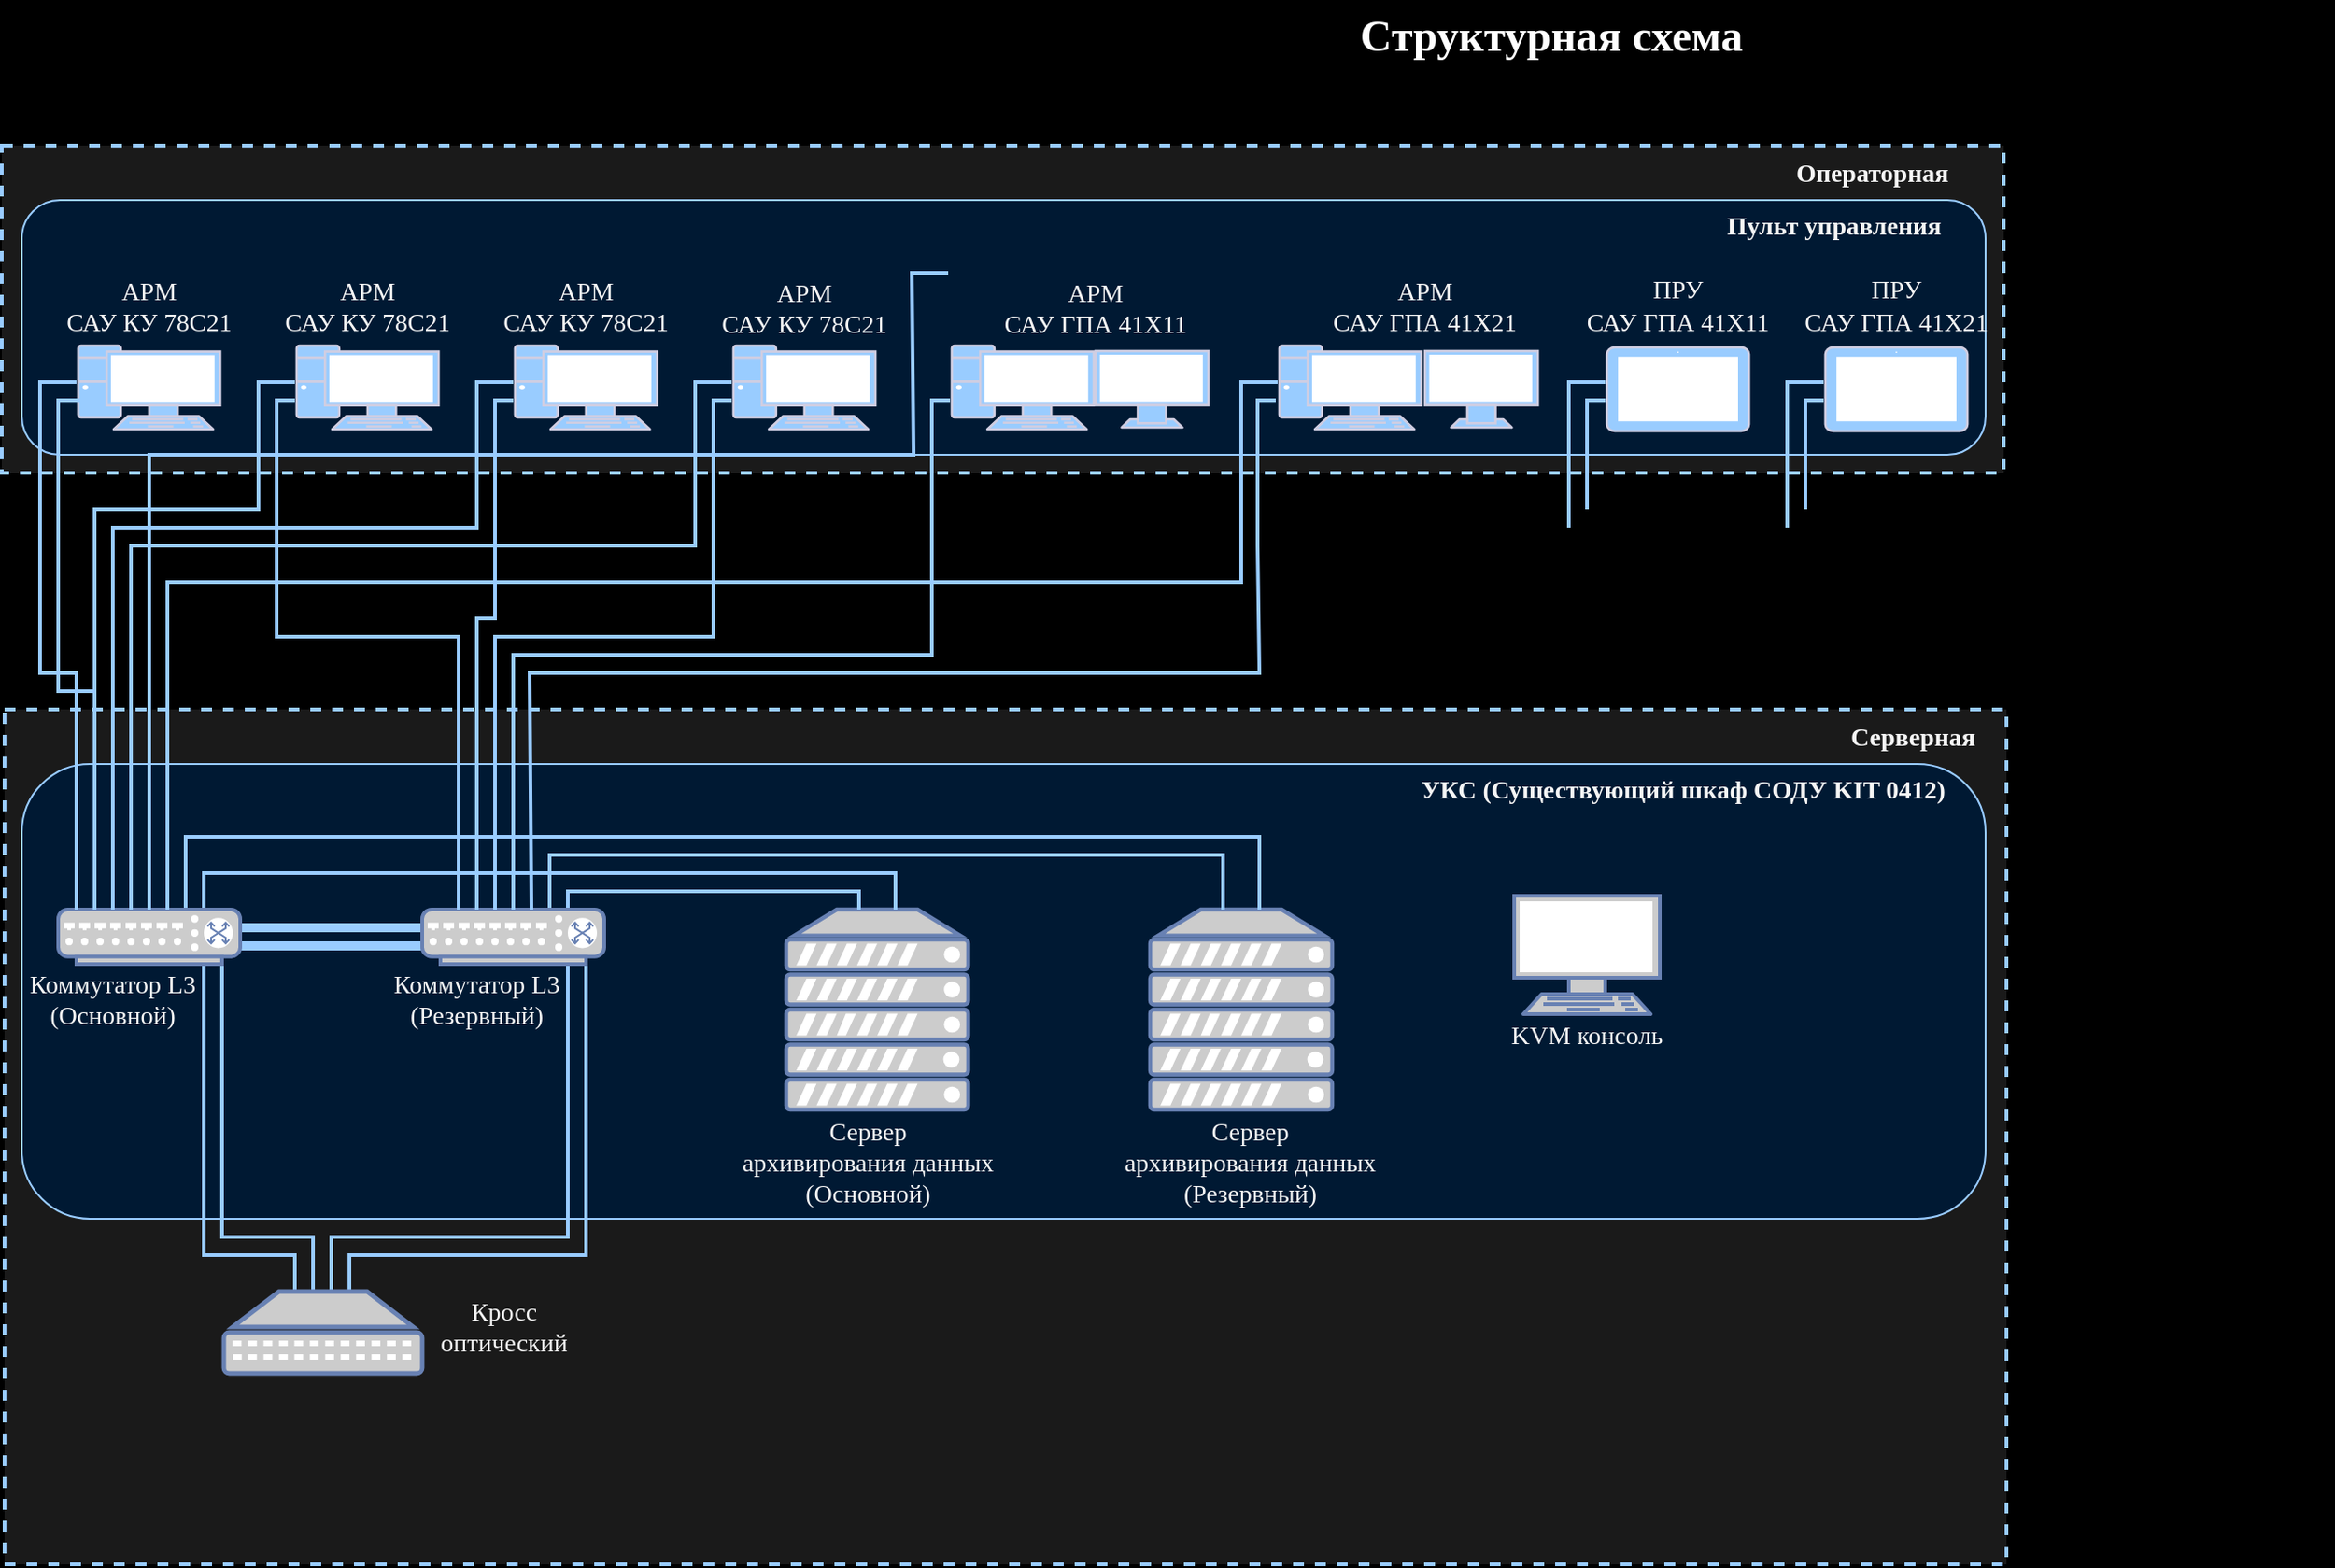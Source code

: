 <mxfile version="24.8.8">
  <diagram name="Page-1" id="e3a06f82-3646-2815-327d-82caf3d4e204">
    <mxGraphModel dx="244" dy="152" grid="1" gridSize="10" guides="1" tooltips="1" connect="1" arrows="1" fold="1" page="1" pageScale="1.5" pageWidth="1169" pageHeight="827" background="#000000" math="0" shadow="0">
      <root>
        <mxCell id="0" style=";html=1;" />
        <mxCell id="lgSXZt9PNsylj2CV4tFV-10" value="Фон" parent="0" />
        <mxCell id="I8SQHlroj80ONlkwTboR-44" value="Структурная схема" style="text;strokeColor=none;fillColor=none;html=1;fontSize=24;fontStyle=1;verticalAlign=middle;align=center;rounded=0;labelBackgroundColor=none;fontColor=#FFFFFF;fontFamily=Times New Roman;" vertex="1" parent="lgSXZt9PNsylj2CV4tFV-10">
          <mxGeometry x="499" width="861" height="40" as="geometry" />
        </mxCell>
        <mxCell id="I8SQHlroj80ONlkwTboR-63" value="Операторная" parent="0" />
        <mxCell id="I8SQHlroj80ONlkwTboR-64" value="&lt;font color=&quot;#f5f5f5&quot; face=&quot;Times New Roman&quot;&gt;Операторная&lt;span style=&quot;white-space: pre;&quot;&gt;&#x9;&lt;/span&gt;&lt;/font&gt;" style="rounded=0;whiteSpace=wrap;html=1;strokeColor=#99CCFF;fontColor=#99CCFF;fillColor=#1A1A1A;dashed=1;strokeWidth=2;verticalAlign=top;fontSize=14;fontStyle=1;align=right;" vertex="1" parent="I8SQHlroj80ONlkwTboR-63">
          <mxGeometry x="79" y="80" width="1100" height="180" as="geometry" />
        </mxCell>
        <mxCell id="I8SQHlroj80ONlkwTboR-43" value="Пульт" parent="0" />
        <mxCell id="I8SQHlroj80ONlkwTboR-45" value="&lt;font&gt;Пульт управления&lt;span style=&quot;white-space: pre;&quot;&gt;&#x9;&lt;/span&gt;&lt;/font&gt;" style="rounded=1;whiteSpace=wrap;html=1;fillColor=#001933;strokeColor=#99CCFF;align=right;verticalAlign=top;fontColor=#F5F5F5;labelBorderColor=none;strokeWidth=1;fontSize=14;fontFamily=Times New Roman;fontStyle=1" vertex="1" parent="I8SQHlroj80ONlkwTboR-43">
          <mxGeometry x="90" y="110" width="1079" height="140" as="geometry" />
        </mxCell>
        <mxCell id="1" value="АРМ" style=";html=1;" parent="0" />
        <mxCell id="I8SQHlroj80ONlkwTboR-4" value="" style="verticalAlign=bottom;verticalLabelPosition=bottom;labelPosition=center;align=center;html=1;outlineConnect=0;gradientDirection=north;strokeWidth=2;shape=mxgraph.networks.pc;fillColor=#99CCFF;strokeColor=#D0CEE2;labelBackgroundColor=none;fontColor=#F5F5F5;fontSize=14;" vertex="1" parent="1">
          <mxGeometry x="241" y="190" width="78" height="46" as="geometry" />
        </mxCell>
        <mxCell id="I8SQHlroj80ONlkwTboR-5" value="" style="verticalAlign=bottom;verticalLabelPosition=bottom;labelPosition=center;align=center;html=1;outlineConnect=0;gradientDirection=north;strokeWidth=2;shape=mxgraph.networks.pc;fillColor=#99CCFF;strokeColor=#D0CEE2;labelBackgroundColor=none;fontColor=#F5F5F5;fontSize=14;" vertex="1" parent="1">
          <mxGeometry x="121" y="190" width="78" height="46" as="geometry" />
        </mxCell>
        <mxCell id="I8SQHlroj80ONlkwTboR-6" value="" style="verticalAlign=bottom;verticalLabelPosition=bottom;labelPosition=center;align=center;html=1;outlineConnect=0;gradientDirection=north;strokeWidth=2;shape=mxgraph.networks.pc;fillColor=#99CCFF;strokeColor=#D0CEE2;labelBackgroundColor=none;fontColor=#F5F5F5;" vertex="1" parent="1">
          <mxGeometry x="361" y="190" width="78" height="46" as="geometry" />
        </mxCell>
        <mxCell id="I8SQHlroj80ONlkwTboR-36" value="&lt;div&gt;&lt;span style=&quot;background-color: initial; font-family: monospace; font-size: 0px; text-align: start;&quot;&gt;%3CmxGraphModel%3E%3Croot%3E%3CmxCell%20id%3D%220%22%2F%3E%3CmxCell%20id%3D%221%22%20parent%3D%220%22%2F%3E%3CmxCell%20id%3D%222%22%20value%3D%22%26lt%3Bfont%20face%3D%26quot%3BTimes%20New%20Roman%26quot%3B%26gt%3B%D0%90%D0%A0%D0%9C%20%D0%BC%D0%B0%D1%88%D0%B8%D0%BD%D0%B8%D1%81%D1%82%D0%B0%20%D0%9A%D0%A3%26lt%3B%2Ffont%26gt%3B%26lt%3Bdiv%26gt%3B%26lt%3Bfont%20face%3D%26quot%3BTimes%20New%20Roman%26quot%3B%26gt%3B78%D0%A11%26lt%3B%2Ffont%26gt%3B%26lt%3Bspan%20style%3D%26quot%3Bfont-family%3A%20%26amp%3Bquot%3BTimes%20New%20Roman%26amp%3Bquot%3B%3B%20background-color%3A%20initial%3B%26quot%3B%26gt%3B1%26lt%3B%2Fspan%26gt%3B%26lt%3B%2Fdiv%26gt%3B%22%20style%3D%22verticalAlign%3Dtop%3BverticalLabelPosition%3Dbottom%3BlabelPosition%3Dcenter%3Balign%3Dcenter%3Bhtml%3D1%3BoutlineConnect%3D0%3BgradientDirection%3Dnorth%3BstrokeWidth%3D2%3Bshape%3Dmxgraph.networks.pc%3BfillColor%3D%23182E3E%3BstrokeColor%3D%23FFFFFF%3BlabelBackgroundColor%3Dnone%3BfontColor%3D%23FFFFFF%3B%22%20vertex%3D%221%22%20parent%3D%221%22%3E%3CmxGeometry%20x%3D%22200%22%20y%3D%2240%22%20width%3D%22100%22%20height%3D%2270%22%20as%3D%22geometry%22%2F%3E%3C%2FmxCell%3E%3C%2Froot%3E%3C%2FmxGraphModel%3E1&lt;/span&gt;&lt;/div&gt;" style="verticalAlign=bottom;verticalLabelPosition=bottom;labelPosition=center;align=center;html=1;outlineConnect=0;gradientDirection=north;strokeWidth=2;shape=mxgraph.networks.pc;fillColor=#99CCFF;strokeColor=#D0CEE2;labelBackgroundColor=none;fontColor=#F5F5F5;" vertex="1" parent="1">
          <mxGeometry x="481" y="190" width="78" height="46" as="geometry" />
        </mxCell>
        <mxCell id="I8SQHlroj80ONlkwTboR-53" value="&lt;font style=&quot;forced-color-adjust: none; font-style: normal; font-variant-ligatures: normal; font-variant-caps: normal; font-weight: 400; letter-spacing: normal; orphans: 2; text-indent: 0px; text-transform: none; widows: 2; word-spacing: 0px; -webkit-text-stroke-width: 0px; white-space: nowrap; text-decoration-thickness: initial; text-decoration-style: initial; text-decoration-color: initial;&quot;&gt;АРМ&lt;/font&gt;&lt;div style=&quot;forced-color-adjust: none; font-style: normal; font-variant-ligatures: normal; font-variant-caps: normal; font-weight: 400; letter-spacing: normal; orphans: 2; text-indent: 0px; text-transform: none; widows: 2; word-spacing: 0px; -webkit-text-stroke-width: 0px; white-space: nowrap; text-decoration-thickness: initial; text-decoration-style: initial; text-decoration-color: initial;&quot;&gt;&lt;font style=&quot;forced-color-adjust: none;&quot;&gt;САУ&amp;nbsp;&lt;/font&gt;&lt;font style=&quot;forced-color-adjust: none;&quot;&gt;КУ&amp;nbsp;&lt;/font&gt;&lt;span style=&quot;forced-color-adjust: none;&quot;&gt;78С21&lt;/span&gt;&lt;/div&gt;" style="text;whiteSpace=wrap;html=1;align=center;labelBackgroundColor=none;fontColor=#f5f5f5;verticalAlign=bottom;fontSize=14;fontFamily=Times New Roman;" vertex="1" parent="1">
          <mxGeometry x="110" y="159" width="100" height="30" as="geometry" />
        </mxCell>
        <mxCell id="I8SQHlroj80ONlkwTboR-54" value="" style="group" vertex="1" connectable="0" parent="1">
          <mxGeometry x="771" y="159" width="180" height="77" as="geometry" />
        </mxCell>
        <mxCell id="I8SQHlroj80ONlkwTboR-37" value="АРМ&lt;div&gt;САУ&amp;nbsp;&lt;span style=&quot;background-color: initial;&quot;&gt;ГПА&amp;nbsp;&lt;/span&gt;&lt;span style=&quot;background-color: initial;&quot;&gt;41Х21&lt;/span&gt;&lt;/div&gt;" style="text;strokeColor=none;align=center;fillColor=none;html=1;verticalAlign=bottom;whiteSpace=wrap;rounded=0;fontColor=#F5F5F5;fontFamily=Times New Roman;labelBackgroundColor=none;fontSize=14;" vertex="1" parent="I8SQHlroj80ONlkwTboR-54">
          <mxGeometry width="180" height="30" as="geometry" />
        </mxCell>
        <mxCell id="I8SQHlroj80ONlkwTboR-38" value="" style="verticalAlign=top;verticalLabelPosition=bottom;labelPosition=center;align=center;html=1;outlineConnect=0;gradientDirection=north;strokeWidth=2;shape=mxgraph.networks.pc;fillColor=#99CCFF;strokeColor=#D0CEE2;labelBackgroundColor=none;fontColor=#1A1A1A;" vertex="1" parent="I8SQHlroj80ONlkwTboR-54">
          <mxGeometry x="10" y="31" width="78" height="46" as="geometry" />
        </mxCell>
        <mxCell id="I8SQHlroj80ONlkwTboR-39" value="" style="fontColor=#1A1A1A;verticalAlign=top;verticalLabelPosition=bottom;labelPosition=center;align=center;html=1;outlineConnect=0;fillColor=#99CCFF;strokeColor=#D0CEE2;gradientDirection=north;strokeWidth=2;shape=mxgraph.networks.monitor;labelBackgroundColor=none;" vertex="1" parent="I8SQHlroj80ONlkwTboR-54">
          <mxGeometry x="90" y="34" width="62" height="42" as="geometry" />
        </mxCell>
        <mxCell id="I8SQHlroj80ONlkwTboR-57" value="&lt;font style=&quot;forced-color-adjust: none; font-style: normal; font-variant-ligatures: normal; font-variant-caps: normal; font-weight: 400; letter-spacing: normal; orphans: 2; text-indent: 0px; text-transform: none; widows: 2; word-spacing: 0px; -webkit-text-stroke-width: 0px; white-space: nowrap; text-decoration-thickness: initial; text-decoration-style: initial; text-decoration-color: initial;&quot;&gt;АРМ&lt;/font&gt;&lt;div style=&quot;forced-color-adjust: none; font-style: normal; font-variant-ligatures: normal; font-variant-caps: normal; font-weight: 400; letter-spacing: normal; orphans: 2; text-indent: 0px; text-transform: none; widows: 2; word-spacing: 0px; -webkit-text-stroke-width: 0px; white-space: nowrap; text-decoration-thickness: initial; text-decoration-style: initial; text-decoration-color: initial;&quot;&gt;&lt;font style=&quot;forced-color-adjust: none;&quot;&gt;САУ&amp;nbsp;&lt;/font&gt;&lt;font style=&quot;forced-color-adjust: none;&quot;&gt;КУ&amp;nbsp;&lt;/font&gt;&lt;span style=&quot;forced-color-adjust: none;&quot;&gt;78С21&lt;/span&gt;&lt;/div&gt;" style="text;whiteSpace=wrap;html=1;align=center;labelBackgroundColor=none;fontColor=#f5f5f5;verticalAlign=bottom;fontSize=14;fontFamily=Times New Roman;" vertex="1" parent="1">
          <mxGeometry x="230" y="159" width="100" height="30" as="geometry" />
        </mxCell>
        <mxCell id="I8SQHlroj80ONlkwTboR-59" value="&lt;font style=&quot;forced-color-adjust: none; font-style: normal; font-variant-ligatures: normal; font-variant-caps: normal; font-weight: 400; letter-spacing: normal; orphans: 2; text-indent: 0px; text-transform: none; widows: 2; word-spacing: 0px; -webkit-text-stroke-width: 0px; white-space: nowrap; text-decoration-thickness: initial; text-decoration-style: initial; text-decoration-color: initial;&quot;&gt;АРМ&lt;/font&gt;&lt;div style=&quot;forced-color-adjust: none; font-style: normal; font-variant-ligatures: normal; font-variant-caps: normal; font-weight: 400; letter-spacing: normal; orphans: 2; text-indent: 0px; text-transform: none; widows: 2; word-spacing: 0px; -webkit-text-stroke-width: 0px; white-space: nowrap; text-decoration-thickness: initial; text-decoration-style: initial; text-decoration-color: initial;&quot;&gt;&lt;font style=&quot;forced-color-adjust: none;&quot;&gt;САУ&amp;nbsp;&lt;/font&gt;&lt;font style=&quot;forced-color-adjust: none;&quot;&gt;КУ&amp;nbsp;&lt;/font&gt;&lt;span style=&quot;forced-color-adjust: none;&quot;&gt;78С21&lt;/span&gt;&lt;/div&gt;" style="text;whiteSpace=wrap;html=1;align=center;labelBackgroundColor=none;fontColor=#f5f5f5;verticalAlign=bottom;fontSize=14;fontFamily=Times New Roman;" vertex="1" parent="1">
          <mxGeometry x="350" y="159" width="100" height="30" as="geometry" />
        </mxCell>
        <mxCell id="I8SQHlroj80ONlkwTboR-60" value="&lt;font style=&quot;forced-color-adjust: none; font-style: normal; font-variant-ligatures: normal; font-variant-caps: normal; font-weight: 400; letter-spacing: normal; orphans: 2; text-indent: 0px; text-transform: none; widows: 2; word-spacing: 0px; -webkit-text-stroke-width: 0px; white-space: nowrap; text-decoration-thickness: initial; text-decoration-style: initial; text-decoration-color: initial;&quot;&gt;АРМ&lt;/font&gt;&lt;div style=&quot;forced-color-adjust: none; font-style: normal; font-variant-ligatures: normal; font-variant-caps: normal; font-weight: 400; letter-spacing: normal; orphans: 2; text-indent: 0px; text-transform: none; widows: 2; word-spacing: 0px; -webkit-text-stroke-width: 0px; white-space: nowrap; text-decoration-thickness: initial; text-decoration-style: initial; text-decoration-color: initial;&quot;&gt;&lt;font style=&quot;forced-color-adjust: none;&quot;&gt;САУ&amp;nbsp;&lt;/font&gt;&lt;font style=&quot;forced-color-adjust: none;&quot;&gt;КУ&amp;nbsp;&lt;/font&gt;&lt;span style=&quot;forced-color-adjust: none;&quot;&gt;78С21&lt;/span&gt;&lt;/div&gt;" style="text;whiteSpace=wrap;html=1;align=center;labelBackgroundColor=none;fontColor=#f5f5f5;verticalAlign=bottom;fontSize=14;fontFamily=Times New Roman;" vertex="1" parent="1">
          <mxGeometry x="470" y="160" width="100" height="30" as="geometry" />
        </mxCell>
        <mxCell id="I8SQHlroj80ONlkwTboR-16" value="АРМ&lt;div&gt;САУ&amp;nbsp;&lt;span style=&quot;background-color: initial;&quot;&gt;ГПА&amp;nbsp;&lt;/span&gt;&lt;span style=&quot;background-color: initial;&quot;&gt;41Х11&lt;/span&gt;&lt;/div&gt;" style="text;strokeColor=none;align=center;fillColor=none;html=1;verticalAlign=bottom;whiteSpace=wrap;rounded=0;fontColor=#F5F5F5;fontFamily=Times New Roman;labelBackgroundColor=none;fontSize=14;" vertex="1" parent="1">
          <mxGeometry x="590" y="160" width="180" height="30" as="geometry" />
        </mxCell>
        <mxCell id="I8SQHlroj80ONlkwTboR-8" value="" style="verticalAlign=top;verticalLabelPosition=bottom;labelPosition=center;align=center;html=1;outlineConnect=0;gradientDirection=north;strokeWidth=2;shape=mxgraph.networks.pc;fillColor=#99CCFF;strokeColor=#D0CEE2;labelBackgroundColor=none;fontColor=#1A1A1A;" vertex="1" parent="1">
          <mxGeometry x="601" y="190" width="78" height="46" as="geometry" />
        </mxCell>
        <mxCell id="I8SQHlroj80ONlkwTboR-9" value="" style="fontColor=#1A1A1A;verticalAlign=top;verticalLabelPosition=bottom;labelPosition=center;align=center;html=1;outlineConnect=0;fillColor=#99CCFF;strokeColor=#D0CEE2;gradientDirection=north;strokeWidth=2;shape=mxgraph.networks.monitor;labelBackgroundColor=none;" vertex="1" parent="1">
          <mxGeometry x="680" y="193" width="62" height="42" as="geometry" />
        </mxCell>
        <mxCell id="I8SQHlroj80ONlkwTboR-61" value="&lt;font style=&quot;text-wrap: nowrap;&quot; face=&quot;Times New Roman&quot;&gt;ПРУ&lt;/font&gt;&lt;div style=&quot;font-family: Helvetica; text-wrap: nowrap;&quot;&gt;&lt;font face=&quot;Times New Roman&quot;&gt;САУ ГПА 41Х11&lt;/font&gt;&lt;/div&gt;" style="text;whiteSpace=wrap;html=1;align=center;labelBackgroundColor=none;fontColor=#f5f5f5;verticalAlign=bottom;fontSize=14;fontFamily=Times New Roman;" vertex="1" parent="1">
          <mxGeometry x="950" y="159" width="100" height="30" as="geometry" />
        </mxCell>
        <mxCell id="I8SQHlroj80ONlkwTboR-62" value="&lt;font style=&quot;text-wrap: nowrap;&quot; face=&quot;Times New Roman&quot;&gt;ПРУ&lt;/font&gt;&lt;div style=&quot;font-family: Helvetica; text-wrap: nowrap;&quot;&gt;&lt;font face=&quot;Times New Roman&quot;&gt;САУ ГПА 41Х2&lt;/font&gt;&lt;span style=&quot;font-family: &amp;quot;Times New Roman&amp;quot;; background-color: initial;&quot;&gt;1&lt;/span&gt;&lt;/div&gt;" style="text;whiteSpace=wrap;html=1;align=center;labelBackgroundColor=none;fontColor=#f5f5f5;verticalAlign=bottom;fontSize=14;fontFamily=Times New Roman;" vertex="1" parent="1">
          <mxGeometry x="1070" y="159" width="100" height="30" as="geometry" />
        </mxCell>
        <mxCell id="I8SQHlroj80ONlkwTboR-23" value="" style="fontColor=#F5F5F5;verticalAlign=middle;verticalLabelPosition=bottom;labelPosition=center;align=center;html=1;outlineConnect=0;fillColor=#99CCFF;strokeColor=#D0CEE2;gradientDirection=north;strokeWidth=2;shape=mxgraph.networks.tablet;labelBackgroundColor=none;fontSize=14;" vertex="1" parent="1">
          <mxGeometry x="961" y="191" width="78" height="46" as="geometry" />
        </mxCell>
        <mxCell id="I8SQHlroj80ONlkwTboR-42" value="" style="fontColor=#F5F5F5;verticalAlign=middle;verticalLabelPosition=bottom;labelPosition=center;align=center;html=1;outlineConnect=0;fillColor=#99CCFF;strokeColor=#D0CEE2;gradientDirection=north;strokeWidth=2;shape=mxgraph.networks.tablet;labelBackgroundColor=none;fontSize=14;" vertex="1" parent="1">
          <mxGeometry x="1081" y="191" width="78" height="46" as="geometry" />
        </mxCell>
        <mxCell id="I8SQHlroj80ONlkwTboR-65" value="Серверная" style="" parent="0" />
        <mxCell id="I8SQHlroj80ONlkwTboR-66" value="&lt;font face=&quot;Times New Roman&quot; color=&quot;#f5f5f5&quot;&gt;Серверная&lt;span style=&quot;white-space: pre;&quot;&gt;&#x9;&lt;/span&gt;&lt;/font&gt;" style="rounded=0;whiteSpace=wrap;html=1;strokeColor=#99CCFF;fontColor=#99CCFF;fillColor=#1A1A1A;dashed=1;strokeWidth=2;verticalAlign=top;fontSize=14;fontStyle=1;align=right;" vertex="1" parent="I8SQHlroj80ONlkwTboR-65">
          <mxGeometry x="80.5" y="390" width="1100" height="470" as="geometry" />
        </mxCell>
        <mxCell id="I8SQHlroj80ONlkwTboR-68" value="УКС" style="" parent="0" />
        <mxCell id="I8SQHlroj80ONlkwTboR-69" value="УКС (Существующий шкаф СОДУ KIT 0412)&lt;span style=&quot;white-space: pre;&quot;&gt;&#x9;&lt;/span&gt;" style="rounded=1;whiteSpace=wrap;html=1;fillColor=#001933;strokeColor=#99CCFF;align=right;verticalAlign=top;fontColor=#F5F5F5;labelBorderColor=none;strokeWidth=1;fontSize=14;fontFamily=Times New Roman;fontStyle=1" vertex="1" parent="I8SQHlroj80ONlkwTboR-68">
          <mxGeometry x="90" y="420" width="1079" height="250" as="geometry" />
        </mxCell>
        <mxCell id="I8SQHlroj80ONlkwTboR-231" value="" style="endArrow=none;html=1;rounded=0;strokeColor=#99CCFF;fontColor=#1A1A1A;strokeWidth=2;" edge="1" parent="I8SQHlroj80ONlkwTboR-68">
          <mxGeometry width="50" height="50" relative="1" as="geometry">
            <mxPoint x="130" y="510" as="sourcePoint" />
            <mxPoint x="130" y="220" as="targetPoint" />
            <Array as="points">
              <mxPoint x="130" y="380" />
              <mxPoint x="110" y="380" />
              <mxPoint x="110" y="220" />
            </Array>
          </mxGeometry>
        </mxCell>
        <mxCell id="I8SQHlroj80ONlkwTboR-195" value="Сервер" style="" parent="0" />
        <mxCell id="I8SQHlroj80ONlkwTboR-214" value="" style="fontColor=#0066CC;verticalAlign=top;verticalLabelPosition=bottom;labelPosition=center;align=center;html=1;outlineConnect=0;fillColor=#CCCCCC;strokeColor=#6881B3;gradientColor=none;gradientDirection=north;strokeWidth=2;shape=mxgraph.networks.server;" vertex="1" parent="I8SQHlroj80ONlkwTboR-195">
          <mxGeometry x="710" y="500" width="100" height="110" as="geometry" />
        </mxCell>
        <mxCell id="I8SQHlroj80ONlkwTboR-215" value="" style="fontColor=#0066CC;verticalAlign=top;verticalLabelPosition=bottom;labelPosition=center;align=center;html=1;outlineConnect=0;fillColor=#CCCCCC;strokeColor=#6881B3;gradientColor=none;gradientDirection=north;strokeWidth=2;shape=mxgraph.networks.server;" vertex="1" parent="I8SQHlroj80ONlkwTboR-195">
          <mxGeometry x="510" y="500" width="100" height="110" as="geometry" />
        </mxCell>
        <mxCell id="I8SQHlroj80ONlkwTboR-228" value="" style="fontColor=#0066CC;verticalAlign=top;verticalLabelPosition=bottom;labelPosition=center;align=center;html=1;outlineConnect=0;fillColor=#CCCCCC;strokeColor=#6881B3;gradientColor=none;gradientDirection=north;strokeWidth=2;shape=mxgraph.networks.terminal;" vertex="1" parent="I8SQHlroj80ONlkwTboR-195">
          <mxGeometry x="910" y="492.5" width="80" height="65" as="geometry" />
        </mxCell>
        <mxCell id="I8SQHlroj80ONlkwTboR-230" value="&lt;span style=&quot;text-wrap: nowrap;&quot;&gt;KVM консоль&lt;/span&gt;" style="text;whiteSpace=wrap;html=1;align=center;labelBackgroundColor=none;fontColor=#f5f5f5;verticalAlign=middle;fontSize=14;fontFamily=Times New Roman;" vertex="1" parent="I8SQHlroj80ONlkwTboR-195">
          <mxGeometry x="890" y="560" width="120" height="20" as="geometry" />
        </mxCell>
        <mxCell id="I8SQHlroj80ONlkwTboR-243" value="" style="endArrow=none;html=1;rounded=0;strokeColor=#99CCFF;fontColor=#1A1A1A;strokeWidth=2;" edge="1" parent="I8SQHlroj80ONlkwTboR-195">
          <mxGeometry width="50" height="50" relative="1" as="geometry">
            <mxPoint x="180" y="500" as="sourcePoint" />
            <mxPoint x="770" y="500" as="targetPoint" />
            <Array as="points">
              <mxPoint x="180" y="460" />
              <mxPoint x="770" y="460" />
            </Array>
          </mxGeometry>
        </mxCell>
        <mxCell id="I8SQHlroj80ONlkwTboR-244" value="" style="endArrow=none;html=1;rounded=0;strokeColor=#99CCFF;fontColor=#1A1A1A;strokeWidth=2;" edge="1" parent="I8SQHlroj80ONlkwTboR-195">
          <mxGeometry width="50" height="50" relative="1" as="geometry">
            <mxPoint x="190" y="500" as="sourcePoint" />
            <mxPoint x="570" y="500" as="targetPoint" />
            <Array as="points">
              <mxPoint x="190" y="480" />
              <mxPoint x="570" y="480" />
            </Array>
          </mxGeometry>
        </mxCell>
        <mxCell id="I8SQHlroj80ONlkwTboR-245" value="" style="endArrow=none;html=1;rounded=0;strokeColor=#99CCFF;fontColor=#1A1A1A;strokeWidth=2;" edge="1" parent="I8SQHlroj80ONlkwTboR-195">
          <mxGeometry width="50" height="50" relative="1" as="geometry">
            <mxPoint x="390" y="500" as="sourcePoint" />
            <mxPoint x="550" y="500" as="targetPoint" />
            <Array as="points">
              <mxPoint x="390" y="490" />
              <mxPoint x="550" y="490" />
            </Array>
          </mxGeometry>
        </mxCell>
        <mxCell id="I8SQHlroj80ONlkwTboR-246" value="" style="endArrow=none;html=1;rounded=0;strokeColor=#99CCFF;fontColor=#1A1A1A;strokeWidth=2;" edge="1" parent="I8SQHlroj80ONlkwTboR-195">
          <mxGeometry width="50" height="50" relative="1" as="geometry">
            <mxPoint x="380" y="500" as="sourcePoint" />
            <mxPoint x="750" y="500" as="targetPoint" />
            <Array as="points">
              <mxPoint x="380" y="470" />
              <mxPoint x="750" y="470" />
            </Array>
          </mxGeometry>
        </mxCell>
        <mxCell id="I8SQHlroj80ONlkwTboR-240" value="Кросс" parent="0" />
        <mxCell id="I8SQHlroj80ONlkwTboR-256" value="" style="endArrow=none;html=1;rounded=0;strokeColor=#99CCFF;fontColor=#1A1A1A;strokeWidth=2;" edge="1" parent="I8SQHlroj80ONlkwTboR-240">
          <mxGeometry width="50" height="50" relative="1" as="geometry">
            <mxPoint x="270" y="710" as="sourcePoint" />
            <mxPoint x="400" y="520" as="targetPoint" />
            <Array as="points">
              <mxPoint x="270" y="700" />
              <mxPoint x="270" y="690" />
              <mxPoint x="400" y="690" />
              <mxPoint x="400" y="530" />
            </Array>
          </mxGeometry>
        </mxCell>
        <mxCell id="I8SQHlroj80ONlkwTboR-255" value="" style="endArrow=none;html=1;rounded=0;strokeColor=#99CCFF;fontColor=#1A1A1A;strokeWidth=2;" edge="1" parent="I8SQHlroj80ONlkwTboR-240">
          <mxGeometry width="50" height="50" relative="1" as="geometry">
            <mxPoint x="260" y="710" as="sourcePoint" />
            <mxPoint x="390" y="530" as="targetPoint" />
            <Array as="points">
              <mxPoint x="260" y="700" />
              <mxPoint x="260" y="680" />
              <mxPoint x="390" y="680" />
              <mxPoint x="390" y="540" />
            </Array>
          </mxGeometry>
        </mxCell>
        <mxCell id="I8SQHlroj80ONlkwTboR-241" value="&lt;div&gt;&lt;span style=&quot;text-wrap: nowrap;&quot;&gt;Кросс&lt;/span&gt;&lt;/div&gt;&lt;div&gt;&lt;span style=&quot;text-wrap: nowrap; background-color: initial;&quot;&gt;оптический&lt;/span&gt;&lt;/div&gt;" style="text;whiteSpace=wrap;html=1;align=center;labelBackgroundColor=none;fontColor=#f5f5f5;verticalAlign=middle;fontSize=14;fontFamily=Times New Roman;" vertex="1" parent="I8SQHlroj80ONlkwTboR-240">
          <mxGeometry x="310" y="710" width="90" height="40" as="geometry" />
        </mxCell>
        <mxCell id="I8SQHlroj80ONlkwTboR-257" value="" style="endArrow=none;html=1;rounded=0;strokeColor=#99CCFF;fontColor=#1A1A1A;strokeWidth=2;entryX=0.919;entryY=0.027;entryDx=0;entryDy=0;entryPerimeter=0;" edge="1" parent="I8SQHlroj80ONlkwTboR-240">
          <mxGeometry width="50" height="50" relative="1" as="geometry">
            <mxPoint x="250" y="710" as="sourcePoint" />
            <mxPoint x="200" y="531" as="targetPoint" />
            <Array as="points">
              <mxPoint x="250" y="700" />
              <mxPoint x="250" y="680" />
              <mxPoint x="200" y="680" />
              <mxPoint x="200" y="530" />
            </Array>
          </mxGeometry>
        </mxCell>
        <mxCell id="I8SQHlroj80ONlkwTboR-258" value="" style="endArrow=none;html=1;rounded=0;strokeColor=#99CCFF;fontColor=#1A1A1A;strokeWidth=2;" edge="1" parent="I8SQHlroj80ONlkwTboR-240">
          <mxGeometry width="50" height="50" relative="1" as="geometry">
            <mxPoint x="240" y="710" as="sourcePoint" />
            <mxPoint x="190" y="530" as="targetPoint" />
            <Array as="points">
              <mxPoint x="240" y="700" />
              <mxPoint x="240" y="690" />
              <mxPoint x="190" y="690" />
            </Array>
          </mxGeometry>
        </mxCell>
        <mxCell id="I8SQHlroj80ONlkwTboR-242" value="" style="fontColor=#0066CC;verticalAlign=top;verticalLabelPosition=bottom;labelPosition=center;align=center;html=1;outlineConnect=0;fillColor=#CCCCCC;strokeColor=#6881B3;gradientColor=none;gradientDirection=north;strokeWidth=2;shape=mxgraph.networks.patch_panel;" vertex="1" parent="I8SQHlroj80ONlkwTboR-240">
          <mxGeometry x="201" y="710" width="109" height="45" as="geometry" />
        </mxCell>
        <mxCell id="I8SQHlroj80ONlkwTboR-71" value="Коммутатор" parent="0" />
        <mxCell id="I8SQHlroj80ONlkwTboR-191" value="&lt;span style=&quot;text-wrap: nowrap;&quot;&gt;Коммутатор L3&lt;/span&gt;&lt;div&gt;&lt;span style=&quot;text-wrap: nowrap;&quot;&gt;(Основной)&lt;/span&gt;&lt;/div&gt;" style="text;whiteSpace=wrap;html=1;align=center;labelBackgroundColor=none;fontColor=#f5f5f5;verticalAlign=middle;fontSize=14;fontFamily=Times New Roman;" vertex="1" parent="I8SQHlroj80ONlkwTboR-71">
          <mxGeometry x="80" y="530" width="120" height="40" as="geometry" />
        </mxCell>
        <mxCell id="I8SQHlroj80ONlkwTboR-192" value="&lt;span style=&quot;text-wrap: nowrap;&quot;&gt;Коммутатор L3&lt;/span&gt;&lt;div&gt;&lt;span style=&quot;text-wrap: nowrap;&quot;&gt;(Резервный)&lt;/span&gt;&lt;/div&gt;" style="text;whiteSpace=wrap;html=1;align=center;labelBackgroundColor=none;fontColor=#f5f5f5;verticalAlign=middle;fontSize=14;fontFamily=Times New Roman;" vertex="1" parent="I8SQHlroj80ONlkwTboR-71">
          <mxGeometry x="280" y="530" width="120" height="40" as="geometry" />
        </mxCell>
        <mxCell id="I8SQHlroj80ONlkwTboR-247" value="" style="endArrow=none;html=1;rounded=0;strokeColor=#99CCFF;fontColor=#1A1A1A;strokeWidth=5;" edge="1" parent="I8SQHlroj80ONlkwTboR-71">
          <mxGeometry width="50" height="50" relative="1" as="geometry">
            <mxPoint x="210" y="510" as="sourcePoint" />
            <mxPoint x="310" y="510" as="targetPoint" />
          </mxGeometry>
        </mxCell>
        <mxCell id="I8SQHlroj80ONlkwTboR-248" value="" style="endArrow=none;html=1;rounded=0;strokeColor=#99CCFF;fontColor=#1A1A1A;strokeWidth=5;" edge="1" parent="I8SQHlroj80ONlkwTboR-71">
          <mxGeometry width="50" height="50" relative="1" as="geometry">
            <mxPoint x="210" y="520" as="sourcePoint" />
            <mxPoint x="310" y="520" as="targetPoint" />
          </mxGeometry>
        </mxCell>
        <mxCell id="I8SQHlroj80ONlkwTboR-252" value="" style="fontColor=#0066CC;verticalAlign=top;verticalLabelPosition=bottom;labelPosition=center;align=center;html=1;outlineConnect=0;fillColor=#CCCCCC;strokeColor=#6881B3;gradientColor=none;gradientDirection=north;strokeWidth=2;shape=mxgraph.networks.switch;" vertex="1" parent="I8SQHlroj80ONlkwTboR-71">
          <mxGeometry x="110" y="500" width="100" height="30" as="geometry" />
        </mxCell>
        <mxCell id="I8SQHlroj80ONlkwTboR-253" value="" style="fontColor=#0066CC;verticalAlign=top;verticalLabelPosition=bottom;labelPosition=center;align=center;html=1;outlineConnect=0;fillColor=#CCCCCC;strokeColor=#6881B3;gradientColor=none;gradientDirection=north;strokeWidth=2;shape=mxgraph.networks.switch;" vertex="1" parent="I8SQHlroj80ONlkwTboR-71">
          <mxGeometry x="310" y="500" width="100" height="30" as="geometry" />
        </mxCell>
        <mxCell id="I8SQHlroj80ONlkwTboR-133" value="Линии" parent="0" />
        <mxCell id="I8SQHlroj80ONlkwTboR-157" value="" style="endArrow=none;html=1;rounded=0;strokeColor=#99CCFF;fontColor=#1A1A1A;strokeWidth=2;" edge="1" parent="I8SQHlroj80ONlkwTboR-133">
          <mxGeometry width="50" height="50" relative="1" as="geometry">
            <mxPoint x="120" y="500" as="sourcePoint" />
            <mxPoint x="120" y="210" as="targetPoint" />
            <Array as="points">
              <mxPoint x="120" y="370" />
              <mxPoint x="100" y="370" />
              <mxPoint x="100" y="210" />
            </Array>
          </mxGeometry>
        </mxCell>
        <mxCell id="I8SQHlroj80ONlkwTboR-158" value="" style="endArrow=none;html=1;rounded=0;strokeColor=#99CCFF;fontColor=#1A1A1A;strokeWidth=2;" edge="1" parent="I8SQHlroj80ONlkwTboR-133">
          <mxGeometry width="50" height="50" relative="1" as="geometry">
            <mxPoint x="330" y="500" as="sourcePoint" />
            <mxPoint x="240" y="220" as="targetPoint" />
            <Array as="points">
              <mxPoint x="330" y="350" />
              <mxPoint x="230" y="350" />
              <mxPoint x="230" y="220" />
            </Array>
          </mxGeometry>
        </mxCell>
        <mxCell id="I8SQHlroj80ONlkwTboR-159" value="" style="endArrow=none;html=1;rounded=0;strokeColor=#99CCFF;fontColor=#1A1A1A;strokeWidth=2;" edge="1" parent="I8SQHlroj80ONlkwTboR-133">
          <mxGeometry width="50" height="50" relative="1" as="geometry">
            <mxPoint x="130" y="500" as="sourcePoint" />
            <mxPoint x="240" y="210" as="targetPoint" />
            <Array as="points">
              <mxPoint x="130" y="280" />
              <mxPoint x="220" y="280" />
              <mxPoint x="220" y="210" />
            </Array>
          </mxGeometry>
        </mxCell>
        <mxCell id="I8SQHlroj80ONlkwTboR-160" value="" style="endArrow=none;html=1;rounded=0;strokeColor=#99CCFF;fontColor=#1A1A1A;strokeWidth=2;" edge="1" parent="I8SQHlroj80ONlkwTboR-133">
          <mxGeometry width="50" height="50" relative="1" as="geometry">
            <mxPoint x="340" y="500" as="sourcePoint" />
            <mxPoint x="360" y="220" as="targetPoint" />
            <Array as="points">
              <mxPoint x="340" y="340" />
              <mxPoint x="350" y="340" />
              <mxPoint x="350" y="300" />
              <mxPoint x="350" y="220" />
            </Array>
          </mxGeometry>
        </mxCell>
        <mxCell id="I8SQHlroj80ONlkwTboR-161" value="" style="endArrow=none;html=1;rounded=0;strokeColor=#99CCFF;fontColor=#1A1A1A;strokeWidth=2;" edge="1" parent="I8SQHlroj80ONlkwTboR-133">
          <mxGeometry width="50" height="50" relative="1" as="geometry">
            <mxPoint x="140" y="500" as="sourcePoint" />
            <mxPoint x="360" y="210" as="targetPoint" />
            <Array as="points">
              <mxPoint x="140" y="290" />
              <mxPoint x="340" y="290" />
              <mxPoint x="340" y="210" />
            </Array>
          </mxGeometry>
        </mxCell>
        <mxCell id="I8SQHlroj80ONlkwTboR-162" value="" style="endArrow=none;html=1;rounded=0;strokeColor=#99CCFF;fontColor=#1A1A1A;strokeWidth=2;" edge="1" parent="I8SQHlroj80ONlkwTboR-133">
          <mxGeometry width="50" height="50" relative="1" as="geometry">
            <mxPoint x="350" y="500" as="sourcePoint" />
            <mxPoint x="480" y="220" as="targetPoint" />
            <Array as="points">
              <mxPoint x="350" y="350" />
              <mxPoint x="470" y="350" />
              <mxPoint x="470" y="290" />
              <mxPoint x="470" y="220" />
            </Array>
          </mxGeometry>
        </mxCell>
        <mxCell id="I8SQHlroj80ONlkwTboR-163" value="" style="endArrow=none;html=1;rounded=0;strokeColor=#99CCFF;fontColor=#1A1A1A;strokeWidth=2;" edge="1" parent="I8SQHlroj80ONlkwTboR-133">
          <mxGeometry width="50" height="50" relative="1" as="geometry">
            <mxPoint x="150" y="500" as="sourcePoint" />
            <mxPoint x="480" y="210" as="targetPoint" />
            <Array as="points">
              <mxPoint x="150" y="300" />
              <mxPoint x="460" y="300" />
              <mxPoint x="460" y="210" />
            </Array>
          </mxGeometry>
        </mxCell>
        <mxCell id="I8SQHlroj80ONlkwTboR-164" value="" style="endArrow=none;html=1;rounded=0;strokeColor=#99CCFF;fontColor=#1A1A1A;strokeWidth=2;" edge="1" parent="I8SQHlroj80ONlkwTboR-133">
          <mxGeometry width="50" height="50" relative="1" as="geometry">
            <mxPoint x="360" y="500" as="sourcePoint" />
            <mxPoint x="600" y="220" as="targetPoint" />
            <Array as="points">
              <mxPoint x="360" y="360" />
              <mxPoint x="590" y="360" />
              <mxPoint x="590" y="280" />
              <mxPoint x="590" y="220" />
            </Array>
          </mxGeometry>
        </mxCell>
        <mxCell id="I8SQHlroj80ONlkwTboR-165" value="" style="endArrow=none;html=1;rounded=0;strokeColor=#99CCFF;fontColor=#1A1A1A;strokeWidth=2;" edge="1" parent="I8SQHlroj80ONlkwTboR-133">
          <mxGeometry width="50" height="50" relative="1" as="geometry">
            <mxPoint x="160" y="500" as="sourcePoint" />
            <mxPoint x="599" y="150" as="targetPoint" />
            <Array as="points">
              <mxPoint x="160" y="250" />
              <mxPoint x="580" y="250" />
              <mxPoint x="579" y="150" />
            </Array>
          </mxGeometry>
        </mxCell>
        <mxCell id="I8SQHlroj80ONlkwTboR-166" value="" style="endArrow=none;html=1;rounded=0;strokeColor=#99CCFF;fontColor=#1A1A1A;strokeWidth=2;" edge="1" parent="I8SQHlroj80ONlkwTboR-133">
          <mxGeometry width="50" height="50" relative="1" as="geometry">
            <mxPoint x="370" y="500" as="sourcePoint" />
            <mxPoint x="779" y="220" as="targetPoint" />
            <Array as="points">
              <mxPoint x="369" y="370" />
              <mxPoint x="770" y="370" />
              <mxPoint x="769" y="300" />
              <mxPoint x="769" y="220" />
            </Array>
          </mxGeometry>
        </mxCell>
        <mxCell id="I8SQHlroj80ONlkwTboR-167" value="" style="endArrow=none;html=1;rounded=0;strokeColor=#99CCFF;fontColor=#1A1A1A;strokeWidth=2;" edge="1" parent="I8SQHlroj80ONlkwTboR-133">
          <mxGeometry width="50" height="50" relative="1" as="geometry">
            <mxPoint x="170" y="500" as="sourcePoint" />
            <mxPoint x="780" y="210" as="targetPoint" />
            <Array as="points">
              <mxPoint x="170" y="320" />
              <mxPoint x="760" y="320" />
              <mxPoint x="760" y="280" />
              <mxPoint x="760" y="210" />
            </Array>
          </mxGeometry>
        </mxCell>
        <mxCell id="I8SQHlroj80ONlkwTboR-168" value="" style="endArrow=none;html=1;rounded=0;strokeColor=#99CCFF;fontColor=#1A1A1A;strokeWidth=2;" edge="1" parent="I8SQHlroj80ONlkwTboR-133">
          <mxGeometry width="50" height="50" relative="1" as="geometry">
            <mxPoint x="950" y="280" as="sourcePoint" />
            <mxPoint x="960" y="220" as="targetPoint" />
            <Array as="points">
              <mxPoint x="950" y="220" />
            </Array>
          </mxGeometry>
        </mxCell>
        <mxCell id="I8SQHlroj80ONlkwTboR-169" value="" style="endArrow=none;html=1;rounded=0;strokeColor=#99CCFF;fontColor=#1A1A1A;strokeWidth=2;" edge="1" parent="I8SQHlroj80ONlkwTboR-133">
          <mxGeometry width="50" height="50" relative="1" as="geometry">
            <mxPoint x="940" y="290" as="sourcePoint" />
            <mxPoint x="960" y="210" as="targetPoint" />
            <Array as="points">
              <mxPoint x="940" y="210" />
            </Array>
          </mxGeometry>
        </mxCell>
        <mxCell id="I8SQHlroj80ONlkwTboR-170" value="" style="endArrow=none;html=1;rounded=0;strokeColor=#99CCFF;fontColor=#1A1A1A;strokeWidth=2;" edge="1" parent="I8SQHlroj80ONlkwTboR-133">
          <mxGeometry width="50" height="50" relative="1" as="geometry">
            <mxPoint x="1070" y="280" as="sourcePoint" />
            <mxPoint x="1080" y="220" as="targetPoint" />
            <Array as="points">
              <mxPoint x="1070" y="220" />
            </Array>
          </mxGeometry>
        </mxCell>
        <mxCell id="I8SQHlroj80ONlkwTboR-171" value="" style="endArrow=none;html=1;rounded=0;strokeColor=#99CCFF;fontColor=#1A1A1A;strokeWidth=2;" edge="1" parent="I8SQHlroj80ONlkwTboR-133">
          <mxGeometry width="50" height="50" relative="1" as="geometry">
            <mxPoint x="1060" y="290" as="sourcePoint" />
            <mxPoint x="1080" y="210" as="targetPoint" />
            <Array as="points">
              <mxPoint x="1060" y="210" />
            </Array>
          </mxGeometry>
        </mxCell>
        <mxCell id="I8SQHlroj80ONlkwTboR-212" value="&lt;div&gt;&lt;span style=&quot;text-wrap: nowrap;&quot;&gt;Сервер&lt;/span&gt;&lt;/div&gt;&lt;div&gt;&lt;span style=&quot;text-wrap: nowrap;&quot;&gt;архивирования&amp;nbsp;&lt;/span&gt;&lt;span style=&quot;text-wrap: nowrap; background-color: initial;&quot;&gt;данных&lt;/span&gt;&lt;/div&gt;&lt;div&gt;&lt;span style=&quot;text-wrap: nowrap;&quot;&gt;(Резервный)&lt;/span&gt;&lt;/div&gt;" style="text;whiteSpace=wrap;html=1;align=center;labelBackgroundColor=none;fontColor=#f5f5f5;verticalAlign=middle;fontSize=14;fontFamily=Times New Roman;" vertex="1" parent="I8SQHlroj80ONlkwTboR-133">
          <mxGeometry x="690" y="610" width="150" height="60" as="geometry" />
        </mxCell>
        <mxCell id="I8SQHlroj80ONlkwTboR-213" value="&lt;div&gt;&lt;span style=&quot;text-wrap: nowrap;&quot;&gt;Сервер&lt;/span&gt;&lt;/div&gt;&lt;div&gt;&lt;span style=&quot;text-wrap: nowrap; background-color: initial;&quot;&gt;архивирования&amp;nbsp;&lt;/span&gt;&lt;span style=&quot;text-wrap: nowrap; background-color: initial;&quot;&gt;данных&lt;/span&gt;&lt;/div&gt;&lt;div&gt;&lt;span style=&quot;text-wrap: nowrap;&quot;&gt;(Основной)&lt;/span&gt;&lt;/div&gt;" style="text;whiteSpace=wrap;html=1;align=center;labelBackgroundColor=none;fontColor=#f5f5f5;verticalAlign=middle;fontSize=14;fontFamily=Times New Roman;" vertex="1" parent="I8SQHlroj80ONlkwTboR-133">
          <mxGeometry x="480" y="610" width="150" height="60" as="geometry" />
        </mxCell>
      </root>
    </mxGraphModel>
  </diagram>
</mxfile>
